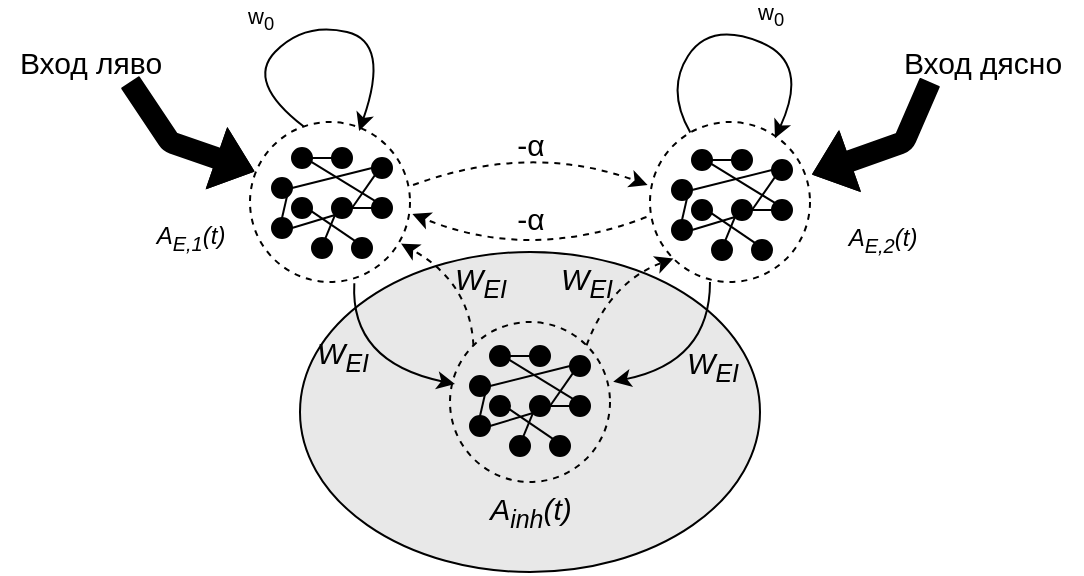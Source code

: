 <mxfile version="20.8.20" type="device"><diagram name="Страница-1" id="ELsdYjAkUayEBN9UQu6-"><mxGraphModel dx="955" dy="527" grid="1" gridSize="10" guides="1" tooltips="1" connect="1" arrows="1" fold="1" page="1" pageScale="1" pageWidth="827" pageHeight="1169" math="0" shadow="0"><root><mxCell id="0"/><mxCell id="1" parent="0"/><mxCell id="ou_kYOlBzkMu3IN2kjAC-94" value="" style="ellipse;whiteSpace=wrap;html=1;labelBackgroundColor=none;fontSize=15;fillColor=#E8E8E8;" vertex="1" parent="1"><mxGeometry x="215" y="245" width="230" height="160" as="geometry"/></mxCell><mxCell id="ou_kYOlBzkMu3IN2kjAC-1" value="" style="ellipse;whiteSpace=wrap;html=1;aspect=fixed;dashed=1;" vertex="1" parent="1"><mxGeometry x="190" y="180" width="80" height="80" as="geometry"/></mxCell><mxCell id="ou_kYOlBzkMu3IN2kjAC-2" value="" style="ellipse;whiteSpace=wrap;html=1;aspect=fixed;dashed=1;" vertex="1" parent="1"><mxGeometry x="390" y="180" width="80" height="80" as="geometry"/></mxCell><mxCell id="ou_kYOlBzkMu3IN2kjAC-3" value="" style="ellipse;whiteSpace=wrap;html=1;aspect=fixed;dashed=1;fillColor=none;" vertex="1" parent="1"><mxGeometry x="290" y="280" width="80" height="80" as="geometry"/></mxCell><mxCell id="ou_kYOlBzkMu3IN2kjAC-26" value="" style="group" vertex="1" connectable="0" parent="1"><mxGeometry x="401" y="194" width="60" height="55" as="geometry"/></mxCell><mxCell id="ou_kYOlBzkMu3IN2kjAC-5" value="" style="ellipse;whiteSpace=wrap;html=1;aspect=fixed;fillColor=#000000;" vertex="1" parent="ou_kYOlBzkMu3IN2kjAC-26"><mxGeometry x="10" width="10" height="10" as="geometry"/></mxCell><mxCell id="ou_kYOlBzkMu3IN2kjAC-6" value="" style="ellipse;whiteSpace=wrap;html=1;aspect=fixed;fillColor=#000000;" vertex="1" parent="ou_kYOlBzkMu3IN2kjAC-26"><mxGeometry y="15" width="10" height="10" as="geometry"/></mxCell><mxCell id="ou_kYOlBzkMu3IN2kjAC-7" value="" style="ellipse;whiteSpace=wrap;html=1;aspect=fixed;fillColor=#000000;" vertex="1" parent="ou_kYOlBzkMu3IN2kjAC-26"><mxGeometry x="30" width="10" height="10" as="geometry"/></mxCell><mxCell id="ou_kYOlBzkMu3IN2kjAC-8" value="" style="ellipse;whiteSpace=wrap;html=1;aspect=fixed;fillColor=#000000;" vertex="1" parent="ou_kYOlBzkMu3IN2kjAC-26"><mxGeometry y="35" width="10" height="10" as="geometry"/></mxCell><mxCell id="ou_kYOlBzkMu3IN2kjAC-10" value="" style="ellipse;whiteSpace=wrap;html=1;aspect=fixed;fillColor=#000000;" vertex="1" parent="ou_kYOlBzkMu3IN2kjAC-26"><mxGeometry x="10" y="25" width="10" height="10" as="geometry"/></mxCell><mxCell id="ou_kYOlBzkMu3IN2kjAC-11" value="" style="ellipse;whiteSpace=wrap;html=1;aspect=fixed;fillColor=#000000;" vertex="1" parent="ou_kYOlBzkMu3IN2kjAC-26"><mxGeometry x="20" y="45" width="10" height="10" as="geometry"/></mxCell><mxCell id="ou_kYOlBzkMu3IN2kjAC-12" value="" style="ellipse;whiteSpace=wrap;html=1;aspect=fixed;fillColor=#000000;" vertex="1" parent="ou_kYOlBzkMu3IN2kjAC-26"><mxGeometry x="50" y="25" width="10" height="10" as="geometry"/></mxCell><mxCell id="ou_kYOlBzkMu3IN2kjAC-13" value="" style="ellipse;whiteSpace=wrap;html=1;aspect=fixed;fillColor=#000000;" vertex="1" parent="ou_kYOlBzkMu3IN2kjAC-26"><mxGeometry x="40" y="45" width="10" height="10" as="geometry"/></mxCell><mxCell id="ou_kYOlBzkMu3IN2kjAC-14" value="" style="ellipse;whiteSpace=wrap;html=1;aspect=fixed;fillColor=#000000;" vertex="1" parent="ou_kYOlBzkMu3IN2kjAC-26"><mxGeometry x="50" y="5" width="10" height="10" as="geometry"/></mxCell><mxCell id="ou_kYOlBzkMu3IN2kjAC-15" value="" style="endArrow=none;html=1;rounded=0;exitX=1;exitY=0.5;exitDx=0;exitDy=0;entryX=0;entryY=0.5;entryDx=0;entryDy=0;" edge="1" parent="ou_kYOlBzkMu3IN2kjAC-26" source="ou_kYOlBzkMu3IN2kjAC-6" target="ou_kYOlBzkMu3IN2kjAC-14"><mxGeometry width="50" height="50" relative="1" as="geometry"><mxPoint x="10" y="65" as="sourcePoint"/><mxPoint x="60" y="15" as="targetPoint"/></mxGeometry></mxCell><mxCell id="ou_kYOlBzkMu3IN2kjAC-17" value="" style="endArrow=none;html=1;rounded=0;exitX=1;exitY=0.5;exitDx=0;exitDy=0;entryX=0;entryY=1;entryDx=0;entryDy=0;startArrow=none;" edge="1" parent="ou_kYOlBzkMu3IN2kjAC-26" source="ou_kYOlBzkMu3IN2kjAC-9" target="ou_kYOlBzkMu3IN2kjAC-14"><mxGeometry width="50" height="50" relative="1" as="geometry"><mxPoint x="10" y="65" as="sourcePoint"/><mxPoint x="60" y="15" as="targetPoint"/></mxGeometry></mxCell><mxCell id="ou_kYOlBzkMu3IN2kjAC-19" value="" style="endArrow=none;html=1;rounded=0;entryX=0.891;entryY=0.606;entryDx=0;entryDy=0;entryPerimeter=0;exitX=0;exitY=0;exitDx=0;exitDy=0;" edge="1" parent="ou_kYOlBzkMu3IN2kjAC-26" source="ou_kYOlBzkMu3IN2kjAC-13" target="ou_kYOlBzkMu3IN2kjAC-10"><mxGeometry width="50" height="50" relative="1" as="geometry"><mxPoint x="10" y="55" as="sourcePoint"/><mxPoint x="60" y="5" as="targetPoint"/></mxGeometry></mxCell><mxCell id="ou_kYOlBzkMu3IN2kjAC-20" value="" style="endArrow=none;html=1;rounded=0;entryX=0.75;entryY=0.915;entryDx=0;entryDy=0;entryPerimeter=0;exitX=0.5;exitY=0;exitDx=0;exitDy=0;" edge="1" parent="ou_kYOlBzkMu3IN2kjAC-26" source="ou_kYOlBzkMu3IN2kjAC-8" target="ou_kYOlBzkMu3IN2kjAC-6"><mxGeometry width="50" height="50" relative="1" as="geometry"><mxPoint x="10" y="55" as="sourcePoint"/><mxPoint x="60" y="5" as="targetPoint"/></mxGeometry></mxCell><mxCell id="ou_kYOlBzkMu3IN2kjAC-21" value="" style="endArrow=none;html=1;rounded=0;entryX=0.946;entryY=0.685;entryDx=0;entryDy=0;entryPerimeter=0;exitX=0;exitY=0;exitDx=0;exitDy=0;" edge="1" parent="ou_kYOlBzkMu3IN2kjAC-26" source="ou_kYOlBzkMu3IN2kjAC-12" target="ou_kYOlBzkMu3IN2kjAC-5"><mxGeometry width="50" height="50" relative="1" as="geometry"><mxPoint x="10" y="55" as="sourcePoint"/><mxPoint x="60" y="5" as="targetPoint"/></mxGeometry></mxCell><mxCell id="ou_kYOlBzkMu3IN2kjAC-22" value="" style="endArrow=none;html=1;rounded=0;entryX=0;entryY=0.5;entryDx=0;entryDy=0;exitX=1;exitY=0.5;exitDx=0;exitDy=0;" edge="1" parent="ou_kYOlBzkMu3IN2kjAC-26" source="ou_kYOlBzkMu3IN2kjAC-5" target="ou_kYOlBzkMu3IN2kjAC-7"><mxGeometry width="50" height="50" relative="1" as="geometry"><mxPoint x="10" y="55" as="sourcePoint"/><mxPoint x="60" y="5" as="targetPoint"/></mxGeometry></mxCell><mxCell id="ou_kYOlBzkMu3IN2kjAC-23" value="" style="endArrow=none;html=1;rounded=0;entryX=0;entryY=1;entryDx=0;entryDy=0;exitX=0.616;exitY=0.144;exitDx=0;exitDy=0;exitPerimeter=0;" edge="1" parent="ou_kYOlBzkMu3IN2kjAC-26" source="ou_kYOlBzkMu3IN2kjAC-11" target="ou_kYOlBzkMu3IN2kjAC-9"><mxGeometry width="50" height="50" relative="1" as="geometry"><mxPoint x="10" y="55" as="sourcePoint"/><mxPoint x="60" y="5" as="targetPoint"/></mxGeometry></mxCell><mxCell id="ou_kYOlBzkMu3IN2kjAC-24" value="" style="endArrow=none;html=1;rounded=0;entryX=0;entryY=0.5;entryDx=0;entryDy=0;exitX=1;exitY=0.5;exitDx=0;exitDy=0;" edge="1" parent="ou_kYOlBzkMu3IN2kjAC-26" source="ou_kYOlBzkMu3IN2kjAC-9" target="ou_kYOlBzkMu3IN2kjAC-12"><mxGeometry width="50" height="50" relative="1" as="geometry"><mxPoint x="10" y="55" as="sourcePoint"/><mxPoint x="60" y="5" as="targetPoint"/></mxGeometry></mxCell><mxCell id="ou_kYOlBzkMu3IN2kjAC-25" value="" style="endArrow=none;html=1;rounded=0;exitX=1;exitY=0.5;exitDx=0;exitDy=0;entryX=0;entryY=1;entryDx=0;entryDy=0;" edge="1" parent="ou_kYOlBzkMu3IN2kjAC-26" source="ou_kYOlBzkMu3IN2kjAC-8" target="ou_kYOlBzkMu3IN2kjAC-9"><mxGeometry width="50" height="50" relative="1" as="geometry"><mxPoint x="10" y="40" as="sourcePoint"/><mxPoint x="51" y="14" as="targetPoint"/></mxGeometry></mxCell><mxCell id="ou_kYOlBzkMu3IN2kjAC-9" value="" style="ellipse;whiteSpace=wrap;html=1;aspect=fixed;fillColor=#000000;" vertex="1" parent="ou_kYOlBzkMu3IN2kjAC-26"><mxGeometry x="30" y="25" width="10" height="10" as="geometry"/></mxCell><mxCell id="ou_kYOlBzkMu3IN2kjAC-28" value="" style="group" vertex="1" connectable="0" parent="1"><mxGeometry x="300" y="292" width="60" height="55" as="geometry"/></mxCell><mxCell id="ou_kYOlBzkMu3IN2kjAC-29" value="" style="ellipse;whiteSpace=wrap;html=1;aspect=fixed;fillColor=#000000;" vertex="1" parent="ou_kYOlBzkMu3IN2kjAC-28"><mxGeometry x="10" width="10" height="10" as="geometry"/></mxCell><mxCell id="ou_kYOlBzkMu3IN2kjAC-30" value="" style="ellipse;whiteSpace=wrap;html=1;aspect=fixed;fillColor=#000000;" vertex="1" parent="ou_kYOlBzkMu3IN2kjAC-28"><mxGeometry y="15" width="10" height="10" as="geometry"/></mxCell><mxCell id="ou_kYOlBzkMu3IN2kjAC-31" value="" style="ellipse;whiteSpace=wrap;html=1;aspect=fixed;fillColor=#000000;" vertex="1" parent="ou_kYOlBzkMu3IN2kjAC-28"><mxGeometry x="30" width="10" height="10" as="geometry"/></mxCell><mxCell id="ou_kYOlBzkMu3IN2kjAC-32" value="" style="ellipse;whiteSpace=wrap;html=1;aspect=fixed;fillColor=#000000;" vertex="1" parent="ou_kYOlBzkMu3IN2kjAC-28"><mxGeometry y="35" width="10" height="10" as="geometry"/></mxCell><mxCell id="ou_kYOlBzkMu3IN2kjAC-33" value="" style="ellipse;whiteSpace=wrap;html=1;aspect=fixed;fillColor=#000000;" vertex="1" parent="ou_kYOlBzkMu3IN2kjAC-28"><mxGeometry x="10" y="25" width="10" height="10" as="geometry"/></mxCell><mxCell id="ou_kYOlBzkMu3IN2kjAC-34" value="" style="ellipse;whiteSpace=wrap;html=1;aspect=fixed;fillColor=#000000;" vertex="1" parent="ou_kYOlBzkMu3IN2kjAC-28"><mxGeometry x="20" y="45" width="10" height="10" as="geometry"/></mxCell><mxCell id="ou_kYOlBzkMu3IN2kjAC-35" value="" style="ellipse;whiteSpace=wrap;html=1;aspect=fixed;fillColor=#000000;" vertex="1" parent="ou_kYOlBzkMu3IN2kjAC-28"><mxGeometry x="50" y="25" width="10" height="10" as="geometry"/></mxCell><mxCell id="ou_kYOlBzkMu3IN2kjAC-36" value="" style="ellipse;whiteSpace=wrap;html=1;aspect=fixed;fillColor=#000000;" vertex="1" parent="ou_kYOlBzkMu3IN2kjAC-28"><mxGeometry x="40" y="45" width="10" height="10" as="geometry"/></mxCell><mxCell id="ou_kYOlBzkMu3IN2kjAC-37" value="" style="ellipse;whiteSpace=wrap;html=1;aspect=fixed;fillColor=#000000;" vertex="1" parent="ou_kYOlBzkMu3IN2kjAC-28"><mxGeometry x="50" y="5" width="10" height="10" as="geometry"/></mxCell><mxCell id="ou_kYOlBzkMu3IN2kjAC-38" value="" style="endArrow=none;html=1;rounded=0;exitX=1;exitY=0.5;exitDx=0;exitDy=0;entryX=0;entryY=0.5;entryDx=0;entryDy=0;" edge="1" parent="ou_kYOlBzkMu3IN2kjAC-28" source="ou_kYOlBzkMu3IN2kjAC-30" target="ou_kYOlBzkMu3IN2kjAC-37"><mxGeometry width="50" height="50" relative="1" as="geometry"><mxPoint x="10" y="65" as="sourcePoint"/><mxPoint x="60" y="15" as="targetPoint"/></mxGeometry></mxCell><mxCell id="ou_kYOlBzkMu3IN2kjAC-39" value="" style="endArrow=none;html=1;rounded=0;exitX=1;exitY=0.5;exitDx=0;exitDy=0;entryX=0;entryY=1;entryDx=0;entryDy=0;startArrow=none;" edge="1" parent="ou_kYOlBzkMu3IN2kjAC-28" source="ou_kYOlBzkMu3IN2kjAC-47" target="ou_kYOlBzkMu3IN2kjAC-37"><mxGeometry width="50" height="50" relative="1" as="geometry"><mxPoint x="10" y="65" as="sourcePoint"/><mxPoint x="60" y="15" as="targetPoint"/></mxGeometry></mxCell><mxCell id="ou_kYOlBzkMu3IN2kjAC-40" value="" style="endArrow=none;html=1;rounded=0;entryX=0.891;entryY=0.606;entryDx=0;entryDy=0;entryPerimeter=0;exitX=0;exitY=0;exitDx=0;exitDy=0;" edge="1" parent="ou_kYOlBzkMu3IN2kjAC-28" source="ou_kYOlBzkMu3IN2kjAC-36" target="ou_kYOlBzkMu3IN2kjAC-33"><mxGeometry width="50" height="50" relative="1" as="geometry"><mxPoint x="10" y="55" as="sourcePoint"/><mxPoint x="60" y="5" as="targetPoint"/></mxGeometry></mxCell><mxCell id="ou_kYOlBzkMu3IN2kjAC-41" value="" style="endArrow=none;html=1;rounded=0;entryX=0.75;entryY=0.915;entryDx=0;entryDy=0;entryPerimeter=0;exitX=0.5;exitY=0;exitDx=0;exitDy=0;" edge="1" parent="ou_kYOlBzkMu3IN2kjAC-28" source="ou_kYOlBzkMu3IN2kjAC-32" target="ou_kYOlBzkMu3IN2kjAC-30"><mxGeometry width="50" height="50" relative="1" as="geometry"><mxPoint x="10" y="55" as="sourcePoint"/><mxPoint x="60" y="5" as="targetPoint"/></mxGeometry></mxCell><mxCell id="ou_kYOlBzkMu3IN2kjAC-42" value="" style="endArrow=none;html=1;rounded=0;entryX=0.946;entryY=0.685;entryDx=0;entryDy=0;entryPerimeter=0;exitX=0;exitY=0;exitDx=0;exitDy=0;" edge="1" parent="ou_kYOlBzkMu3IN2kjAC-28" source="ou_kYOlBzkMu3IN2kjAC-35" target="ou_kYOlBzkMu3IN2kjAC-29"><mxGeometry width="50" height="50" relative="1" as="geometry"><mxPoint x="10" y="55" as="sourcePoint"/><mxPoint x="60" y="5" as="targetPoint"/></mxGeometry></mxCell><mxCell id="ou_kYOlBzkMu3IN2kjAC-43" value="" style="endArrow=none;html=1;rounded=0;entryX=0;entryY=0.5;entryDx=0;entryDy=0;exitX=1;exitY=0.5;exitDx=0;exitDy=0;" edge="1" parent="ou_kYOlBzkMu3IN2kjAC-28" source="ou_kYOlBzkMu3IN2kjAC-29" target="ou_kYOlBzkMu3IN2kjAC-31"><mxGeometry width="50" height="50" relative="1" as="geometry"><mxPoint x="10" y="55" as="sourcePoint"/><mxPoint x="60" y="5" as="targetPoint"/></mxGeometry></mxCell><mxCell id="ou_kYOlBzkMu3IN2kjAC-44" value="" style="endArrow=none;html=1;rounded=0;entryX=0;entryY=1;entryDx=0;entryDy=0;exitX=0.616;exitY=0.144;exitDx=0;exitDy=0;exitPerimeter=0;" edge="1" parent="ou_kYOlBzkMu3IN2kjAC-28" source="ou_kYOlBzkMu3IN2kjAC-34" target="ou_kYOlBzkMu3IN2kjAC-47"><mxGeometry width="50" height="50" relative="1" as="geometry"><mxPoint x="10" y="55" as="sourcePoint"/><mxPoint x="60" y="5" as="targetPoint"/></mxGeometry></mxCell><mxCell id="ou_kYOlBzkMu3IN2kjAC-45" value="" style="endArrow=none;html=1;rounded=0;entryX=0;entryY=0.5;entryDx=0;entryDy=0;exitX=1;exitY=0.5;exitDx=0;exitDy=0;" edge="1" parent="ou_kYOlBzkMu3IN2kjAC-28" source="ou_kYOlBzkMu3IN2kjAC-47" target="ou_kYOlBzkMu3IN2kjAC-35"><mxGeometry width="50" height="50" relative="1" as="geometry"><mxPoint x="10" y="55" as="sourcePoint"/><mxPoint x="60" y="5" as="targetPoint"/></mxGeometry></mxCell><mxCell id="ou_kYOlBzkMu3IN2kjAC-46" value="" style="endArrow=none;html=1;rounded=0;exitX=1;exitY=0.5;exitDx=0;exitDy=0;entryX=0;entryY=1;entryDx=0;entryDy=0;" edge="1" parent="ou_kYOlBzkMu3IN2kjAC-28" source="ou_kYOlBzkMu3IN2kjAC-32" target="ou_kYOlBzkMu3IN2kjAC-47"><mxGeometry width="50" height="50" relative="1" as="geometry"><mxPoint x="10" y="40" as="sourcePoint"/><mxPoint x="51" y="14" as="targetPoint"/></mxGeometry></mxCell><mxCell id="ou_kYOlBzkMu3IN2kjAC-47" value="" style="ellipse;whiteSpace=wrap;html=1;aspect=fixed;fillColor=#000000;" vertex="1" parent="ou_kYOlBzkMu3IN2kjAC-28"><mxGeometry x="30" y="25" width="10" height="10" as="geometry"/></mxCell><mxCell id="ou_kYOlBzkMu3IN2kjAC-48" value="" style="group" vertex="1" connectable="0" parent="1"><mxGeometry x="201" y="193" width="60" height="55" as="geometry"/></mxCell><mxCell id="ou_kYOlBzkMu3IN2kjAC-49" value="" style="ellipse;whiteSpace=wrap;html=1;aspect=fixed;fillColor=#000000;" vertex="1" parent="ou_kYOlBzkMu3IN2kjAC-48"><mxGeometry x="10" width="10" height="10" as="geometry"/></mxCell><mxCell id="ou_kYOlBzkMu3IN2kjAC-50" value="" style="ellipse;whiteSpace=wrap;html=1;aspect=fixed;fillColor=#000000;" vertex="1" parent="ou_kYOlBzkMu3IN2kjAC-48"><mxGeometry y="15" width="10" height="10" as="geometry"/></mxCell><mxCell id="ou_kYOlBzkMu3IN2kjAC-51" value="" style="ellipse;whiteSpace=wrap;html=1;aspect=fixed;fillColor=#000000;" vertex="1" parent="ou_kYOlBzkMu3IN2kjAC-48"><mxGeometry x="30" width="10" height="10" as="geometry"/></mxCell><mxCell id="ou_kYOlBzkMu3IN2kjAC-52" value="" style="ellipse;whiteSpace=wrap;html=1;aspect=fixed;fillColor=#000000;" vertex="1" parent="ou_kYOlBzkMu3IN2kjAC-48"><mxGeometry y="35" width="10" height="10" as="geometry"/></mxCell><mxCell id="ou_kYOlBzkMu3IN2kjAC-53" value="" style="ellipse;whiteSpace=wrap;html=1;aspect=fixed;fillColor=#000000;" vertex="1" parent="ou_kYOlBzkMu3IN2kjAC-48"><mxGeometry x="10" y="25" width="10" height="10" as="geometry"/></mxCell><mxCell id="ou_kYOlBzkMu3IN2kjAC-54" value="" style="ellipse;whiteSpace=wrap;html=1;aspect=fixed;fillColor=#000000;" vertex="1" parent="ou_kYOlBzkMu3IN2kjAC-48"><mxGeometry x="20" y="45" width="10" height="10" as="geometry"/></mxCell><mxCell id="ou_kYOlBzkMu3IN2kjAC-55" value="" style="ellipse;whiteSpace=wrap;html=1;aspect=fixed;fillColor=#000000;" vertex="1" parent="ou_kYOlBzkMu3IN2kjAC-48"><mxGeometry x="50" y="25" width="10" height="10" as="geometry"/></mxCell><mxCell id="ou_kYOlBzkMu3IN2kjAC-56" value="" style="ellipse;whiteSpace=wrap;html=1;aspect=fixed;fillColor=#000000;" vertex="1" parent="ou_kYOlBzkMu3IN2kjAC-48"><mxGeometry x="40" y="45" width="10" height="10" as="geometry"/></mxCell><mxCell id="ou_kYOlBzkMu3IN2kjAC-57" value="" style="ellipse;whiteSpace=wrap;html=1;aspect=fixed;fillColor=#000000;" vertex="1" parent="ou_kYOlBzkMu3IN2kjAC-48"><mxGeometry x="50" y="5" width="10" height="10" as="geometry"/></mxCell><mxCell id="ou_kYOlBzkMu3IN2kjAC-58" value="" style="endArrow=none;html=1;rounded=0;exitX=1;exitY=0.5;exitDx=0;exitDy=0;entryX=0;entryY=0.5;entryDx=0;entryDy=0;" edge="1" parent="ou_kYOlBzkMu3IN2kjAC-48" source="ou_kYOlBzkMu3IN2kjAC-50" target="ou_kYOlBzkMu3IN2kjAC-57"><mxGeometry width="50" height="50" relative="1" as="geometry"><mxPoint x="10" y="65" as="sourcePoint"/><mxPoint x="60" y="15" as="targetPoint"/></mxGeometry></mxCell><mxCell id="ou_kYOlBzkMu3IN2kjAC-59" value="" style="endArrow=none;html=1;rounded=0;exitX=1;exitY=0.5;exitDx=0;exitDy=0;entryX=0;entryY=1;entryDx=0;entryDy=0;startArrow=none;" edge="1" parent="ou_kYOlBzkMu3IN2kjAC-48" source="ou_kYOlBzkMu3IN2kjAC-67" target="ou_kYOlBzkMu3IN2kjAC-57"><mxGeometry width="50" height="50" relative="1" as="geometry"><mxPoint x="10" y="65" as="sourcePoint"/><mxPoint x="60" y="15" as="targetPoint"/></mxGeometry></mxCell><mxCell id="ou_kYOlBzkMu3IN2kjAC-60" value="" style="endArrow=none;html=1;rounded=0;entryX=0.891;entryY=0.606;entryDx=0;entryDy=0;entryPerimeter=0;exitX=0;exitY=0;exitDx=0;exitDy=0;" edge="1" parent="ou_kYOlBzkMu3IN2kjAC-48" source="ou_kYOlBzkMu3IN2kjAC-56" target="ou_kYOlBzkMu3IN2kjAC-53"><mxGeometry width="50" height="50" relative="1" as="geometry"><mxPoint x="10" y="55" as="sourcePoint"/><mxPoint x="60" y="5" as="targetPoint"/></mxGeometry></mxCell><mxCell id="ou_kYOlBzkMu3IN2kjAC-61" value="" style="endArrow=none;html=1;rounded=0;entryX=0.75;entryY=0.915;entryDx=0;entryDy=0;entryPerimeter=0;exitX=0.5;exitY=0;exitDx=0;exitDy=0;" edge="1" parent="ou_kYOlBzkMu3IN2kjAC-48" source="ou_kYOlBzkMu3IN2kjAC-52" target="ou_kYOlBzkMu3IN2kjAC-50"><mxGeometry width="50" height="50" relative="1" as="geometry"><mxPoint x="10" y="55" as="sourcePoint"/><mxPoint x="60" y="5" as="targetPoint"/></mxGeometry></mxCell><mxCell id="ou_kYOlBzkMu3IN2kjAC-62" value="" style="endArrow=none;html=1;rounded=0;entryX=0.946;entryY=0.685;entryDx=0;entryDy=0;entryPerimeter=0;exitX=0;exitY=0;exitDx=0;exitDy=0;" edge="1" parent="ou_kYOlBzkMu3IN2kjAC-48" source="ou_kYOlBzkMu3IN2kjAC-55" target="ou_kYOlBzkMu3IN2kjAC-49"><mxGeometry width="50" height="50" relative="1" as="geometry"><mxPoint x="10" y="55" as="sourcePoint"/><mxPoint x="60" y="5" as="targetPoint"/></mxGeometry></mxCell><mxCell id="ou_kYOlBzkMu3IN2kjAC-63" value="" style="endArrow=none;html=1;rounded=0;entryX=0;entryY=0.5;entryDx=0;entryDy=0;exitX=1;exitY=0.5;exitDx=0;exitDy=0;" edge="1" parent="ou_kYOlBzkMu3IN2kjAC-48" source="ou_kYOlBzkMu3IN2kjAC-49" target="ou_kYOlBzkMu3IN2kjAC-51"><mxGeometry width="50" height="50" relative="1" as="geometry"><mxPoint x="10" y="55" as="sourcePoint"/><mxPoint x="60" y="5" as="targetPoint"/></mxGeometry></mxCell><mxCell id="ou_kYOlBzkMu3IN2kjAC-64" value="" style="endArrow=none;html=1;rounded=0;entryX=0;entryY=1;entryDx=0;entryDy=0;exitX=0.616;exitY=0.144;exitDx=0;exitDy=0;exitPerimeter=0;" edge="1" parent="ou_kYOlBzkMu3IN2kjAC-48" source="ou_kYOlBzkMu3IN2kjAC-54" target="ou_kYOlBzkMu3IN2kjAC-67"><mxGeometry width="50" height="50" relative="1" as="geometry"><mxPoint x="10" y="55" as="sourcePoint"/><mxPoint x="60" y="5" as="targetPoint"/></mxGeometry></mxCell><mxCell id="ou_kYOlBzkMu3IN2kjAC-65" value="" style="endArrow=none;html=1;rounded=0;entryX=0;entryY=0.5;entryDx=0;entryDy=0;exitX=1;exitY=0.5;exitDx=0;exitDy=0;" edge="1" parent="ou_kYOlBzkMu3IN2kjAC-48" source="ou_kYOlBzkMu3IN2kjAC-67" target="ou_kYOlBzkMu3IN2kjAC-55"><mxGeometry width="50" height="50" relative="1" as="geometry"><mxPoint x="10" y="55" as="sourcePoint"/><mxPoint x="60" y="5" as="targetPoint"/></mxGeometry></mxCell><mxCell id="ou_kYOlBzkMu3IN2kjAC-66" value="" style="endArrow=none;html=1;rounded=0;exitX=1;exitY=0.5;exitDx=0;exitDy=0;entryX=0;entryY=1;entryDx=0;entryDy=0;" edge="1" parent="ou_kYOlBzkMu3IN2kjAC-48" source="ou_kYOlBzkMu3IN2kjAC-52" target="ou_kYOlBzkMu3IN2kjAC-67"><mxGeometry width="50" height="50" relative="1" as="geometry"><mxPoint x="10" y="40" as="sourcePoint"/><mxPoint x="51" y="14" as="targetPoint"/></mxGeometry></mxCell><mxCell id="ou_kYOlBzkMu3IN2kjAC-67" value="" style="ellipse;whiteSpace=wrap;html=1;aspect=fixed;fillColor=#000000;" vertex="1" parent="ou_kYOlBzkMu3IN2kjAC-48"><mxGeometry x="30" y="25" width="10" height="10" as="geometry"/></mxCell><mxCell id="ou_kYOlBzkMu3IN2kjAC-70" value="" style="endArrow=classic;html=1;rounded=0;curved=1;entryX=0.944;entryY=0.76;entryDx=0;entryDy=0;entryPerimeter=0;exitX=0;exitY=0;exitDx=0;exitDy=0;dashed=1;" edge="1" parent="1" source="ou_kYOlBzkMu3IN2kjAC-3" target="ou_kYOlBzkMu3IN2kjAC-1"><mxGeometry width="50" height="50" relative="1" as="geometry"><mxPoint x="330" y="360" as="sourcePoint"/><mxPoint x="380" y="310" as="targetPoint"/><Array as="points"><mxPoint x="300" y="260"/></Array></mxGeometry></mxCell><mxCell id="ou_kYOlBzkMu3IN2kjAC-89" value="&lt;i&gt;W&lt;sub&gt;EI&lt;/sub&gt;&lt;/i&gt;" style="edgeLabel;html=1;align=center;verticalAlign=middle;resizable=0;points=[];fontSize=15;labelBackgroundColor=none;" vertex="1" connectable="0" parent="ou_kYOlBzkMu3IN2kjAC-70"><mxGeometry x="0.059" y="4" relative="1" as="geometry"><mxPoint x="12" y="-1" as="offset"/></mxGeometry></mxCell><mxCell id="ou_kYOlBzkMu3IN2kjAC-72" value="" style="endArrow=classic;html=1;rounded=0;curved=1;exitX=0.652;exitY=1.008;exitDx=0;exitDy=0;exitPerimeter=0;entryX=0.031;entryY=0.388;entryDx=0;entryDy=0;entryPerimeter=0;" edge="1" parent="1" source="ou_kYOlBzkMu3IN2kjAC-1" target="ou_kYOlBzkMu3IN2kjAC-3"><mxGeometry width="50" height="50" relative="1" as="geometry"><mxPoint x="330" y="360" as="sourcePoint"/><mxPoint x="380" y="310" as="targetPoint"/><Array as="points"><mxPoint x="240" y="300"/></Array></mxGeometry></mxCell><mxCell id="ou_kYOlBzkMu3IN2kjAC-88" value="&lt;i&gt;W&lt;sub&gt;EI&lt;/sub&gt;&lt;/i&gt;" style="edgeLabel;html=1;align=center;verticalAlign=middle;resizable=0;points=[];fontSize=15;labelBackgroundColor=none;" vertex="1" connectable="0" parent="ou_kYOlBzkMu3IN2kjAC-72"><mxGeometry x="-0.365" y="9" relative="1" as="geometry"><mxPoint x="-14" y="6" as="offset"/></mxGeometry></mxCell><mxCell id="ou_kYOlBzkMu3IN2kjAC-73" value="" style="endArrow=classic;html=1;rounded=0;curved=1;entryX=1.02;entryY=0.373;entryDx=0;entryDy=0;entryPerimeter=0;" edge="1" parent="1" target="ou_kYOlBzkMu3IN2kjAC-3"><mxGeometry width="50" height="50" relative="1" as="geometry"><mxPoint x="420" y="260" as="sourcePoint"/><mxPoint x="380" y="310" as="targetPoint"/><Array as="points"><mxPoint x="420" y="300"/></Array></mxGeometry></mxCell><mxCell id="ou_kYOlBzkMu3IN2kjAC-90" value="&lt;i style=&quot;border-color: var(--border-color);&quot;&gt;W&lt;sub style=&quot;border-color: var(--border-color);&quot;&gt;EI&lt;/sub&gt;&lt;/i&gt;" style="edgeLabel;html=1;align=center;verticalAlign=middle;resizable=0;points=[];fontSize=15;labelBackgroundColor=none;" vertex="1" connectable="0" parent="ou_kYOlBzkMu3IN2kjAC-73"><mxGeometry x="0.074" y="-10" relative="1" as="geometry"><mxPoint x="11" y="10" as="offset"/></mxGeometry></mxCell><mxCell id="ou_kYOlBzkMu3IN2kjAC-74" value="" style="endArrow=classic;html=1;rounded=0;curved=1;exitX=1;exitY=0;exitDx=0;exitDy=0;entryX=0;entryY=1;entryDx=0;entryDy=0;dashed=1;" edge="1" parent="1" source="ou_kYOlBzkMu3IN2kjAC-3" target="ou_kYOlBzkMu3IN2kjAC-2"><mxGeometry width="50" height="50" relative="1" as="geometry"><mxPoint x="330" y="360" as="sourcePoint"/><mxPoint x="380" y="310" as="targetPoint"/><Array as="points"><mxPoint x="370" y="260"/></Array></mxGeometry></mxCell><mxCell id="ou_kYOlBzkMu3IN2kjAC-91" value="&lt;i style=&quot;border-color: var(--border-color);&quot;&gt;W&lt;sub style=&quot;border-color: var(--border-color);&quot;&gt;EI&lt;/sub&gt;&lt;/i&gt;" style="edgeLabel;html=1;align=center;verticalAlign=middle;resizable=0;points=[];fontSize=15;labelBackgroundColor=none;" vertex="1" connectable="0" parent="ou_kYOlBzkMu3IN2kjAC-74"><mxGeometry x="-0.289" y="-4" relative="1" as="geometry"><mxPoint x="-13" y="-11" as="offset"/></mxGeometry></mxCell><mxCell id="ou_kYOlBzkMu3IN2kjAC-75" value="" style="endArrow=classic;html=1;rounded=0;curved=1;exitX=0.359;exitY=0.027;exitDx=0;exitDy=0;entryX=0.707;entryY=0.056;entryDx=0;entryDy=0;entryPerimeter=0;exitPerimeter=0;" edge="1" parent="1"><mxGeometry width="50" height="50" relative="1" as="geometry"><mxPoint x="216.72" y="182.16" as="sourcePoint"/><mxPoint x="244.56" y="184.48" as="targetPoint"/><Array as="points"><mxPoint x="188" y="160"/><mxPoint x="217" y="130"/><mxPoint x="260" y="140"/></Array></mxGeometry></mxCell><mxCell id="ou_kYOlBzkMu3IN2kjAC-83" value="w&lt;sub&gt;0&lt;/sub&gt;" style="edgeLabel;html=1;align=center;verticalAlign=middle;resizable=0;points=[];labelBackgroundColor=none;" vertex="1" connectable="0" parent="ou_kYOlBzkMu3IN2kjAC-75"><mxGeometry x="0.006" relative="1" as="geometry"><mxPoint x="-29" y="-3" as="offset"/></mxGeometry></mxCell><mxCell id="ou_kYOlBzkMu3IN2kjAC-76" value="" style="endArrow=classic;html=1;rounded=0;curved=1;entryX=0.781;entryY=0.101;entryDx=0;entryDy=0;entryPerimeter=0;" edge="1" parent="1" source="ou_kYOlBzkMu3IN2kjAC-2" target="ou_kYOlBzkMu3IN2kjAC-2"><mxGeometry width="50" height="50" relative="1" as="geometry"><mxPoint x="425.76" y="184.24" as="sourcePoint"/><mxPoint x="464.88" y="184.48" as="targetPoint"/><Array as="points"><mxPoint x="398" y="164"/><mxPoint x="420" y="130"/><mxPoint x="470" y="150"/></Array></mxGeometry></mxCell><mxCell id="ou_kYOlBzkMu3IN2kjAC-84" value="w&lt;sub&gt;0&lt;/sub&gt;" style="edgeLabel;html=1;align=center;verticalAlign=middle;resizable=0;points=[];" vertex="1" connectable="0" parent="ou_kYOlBzkMu3IN2kjAC-76"><mxGeometry x="-0.033" y="-2" relative="1" as="geometry"><mxPoint x="19" y="-10" as="offset"/></mxGeometry></mxCell><mxCell id="ou_kYOlBzkMu3IN2kjAC-77" value="" style="endArrow=classic;html=1;rounded=0;curved=1;exitX=1.019;exitY=0.394;exitDx=0;exitDy=0;exitPerimeter=0;entryX=-0.015;entryY=0.394;entryDx=0;entryDy=0;entryPerimeter=0;dashed=1;" edge="1" parent="1" source="ou_kYOlBzkMu3IN2kjAC-1" target="ou_kYOlBzkMu3IN2kjAC-2"><mxGeometry width="50" height="50" relative="1" as="geometry"><mxPoint x="330" y="360" as="sourcePoint"/><mxPoint x="380" y="310" as="targetPoint"/><Array as="points"><mxPoint x="330" y="190"/></Array></mxGeometry></mxCell><mxCell id="ou_kYOlBzkMu3IN2kjAC-85" value="&lt;font style=&quot;font-size: 15px;&quot;&gt;-α&lt;/font&gt;" style="edgeLabel;html=1;align=center;verticalAlign=middle;resizable=0;points=[];labelBackgroundColor=none;" vertex="1" connectable="0" parent="ou_kYOlBzkMu3IN2kjAC-77"><mxGeometry x="0.087" y="-9" relative="1" as="geometry"><mxPoint x="-2" y="-10" as="offset"/></mxGeometry></mxCell><mxCell id="ou_kYOlBzkMu3IN2kjAC-78" value="" style="endArrow=classic;html=1;rounded=0;curved=1;exitX=-0.022;exitY=0.594;exitDx=0;exitDy=0;exitPerimeter=0;entryX=1.015;entryY=0.575;entryDx=0;entryDy=0;entryPerimeter=0;dashed=1;" edge="1" parent="1" source="ou_kYOlBzkMu3IN2kjAC-2" target="ou_kYOlBzkMu3IN2kjAC-1"><mxGeometry width="50" height="50" relative="1" as="geometry"><mxPoint x="330" y="360" as="sourcePoint"/><mxPoint x="380" y="310" as="targetPoint"/><Array as="points"><mxPoint x="330" y="250"/></Array></mxGeometry></mxCell><mxCell id="ou_kYOlBzkMu3IN2kjAC-86" value="-α" style="edgeLabel;html=1;align=center;verticalAlign=middle;resizable=0;points=[];fontSize=15;labelBackgroundColor=none;" vertex="1" connectable="0" parent="ou_kYOlBzkMu3IN2kjAC-78"><mxGeometry x="-0.098" y="-9" relative="1" as="geometry"><mxPoint x="-2" y="-12" as="offset"/></mxGeometry></mxCell><mxCell id="ou_kYOlBzkMu3IN2kjAC-79" value="" style="shape=flexArrow;endArrow=classic;html=1;rounded=1;curved=1;entryX=0.026;entryY=0.308;entryDx=0;entryDy=0;entryPerimeter=0;fillColor=#000000;" edge="1" parent="1" target="ou_kYOlBzkMu3IN2kjAC-1"><mxGeometry width="50" height="50" relative="1" as="geometry"><mxPoint x="130" y="160" as="sourcePoint"/><mxPoint x="380" y="310" as="targetPoint"/><Array as="points"><mxPoint x="150" y="190"/></Array></mxGeometry></mxCell><mxCell id="ou_kYOlBzkMu3IN2kjAC-80" value="" style="shape=flexArrow;endArrow=classic;html=1;rounded=1;curved=1;entryX=1.015;entryY=0.327;entryDx=0;entryDy=0;entryPerimeter=0;fillColor=#000000;" edge="1" parent="1" target="ou_kYOlBzkMu3IN2kjAC-2"><mxGeometry width="50" height="50" relative="1" as="geometry"><mxPoint x="530" y="160" as="sourcePoint"/><mxPoint x="559" y="215" as="targetPoint"/><Array as="points"><mxPoint x="517" y="190"/></Array></mxGeometry></mxCell><mxCell id="ou_kYOlBzkMu3IN2kjAC-81" value="&lt;i&gt;A&lt;sub&gt;E,1&lt;/sub&gt;(t)&lt;/i&gt;" style="text;html=1;align=center;verticalAlign=middle;resizable=0;points=[];autosize=1;strokeColor=none;fillColor=none;" vertex="1" parent="1"><mxGeometry x="130" y="223" width="60" height="30" as="geometry"/></mxCell><mxCell id="ou_kYOlBzkMu3IN2kjAC-82" value="&lt;i&gt;A&lt;sub&gt;E,2&lt;/sub&gt;(t)&lt;/i&gt;" style="text;html=1;align=center;verticalAlign=middle;resizable=0;points=[];autosize=1;strokeColor=none;fillColor=none;" vertex="1" parent="1"><mxGeometry x="476" y="224" width="60" height="30" as="geometry"/></mxCell><mxCell id="ou_kYOlBzkMu3IN2kjAC-87" value="&lt;i&gt;A&lt;sub&gt;inh&lt;/sub&gt;(t)&lt;/i&gt;" style="text;html=1;align=center;verticalAlign=middle;resizable=0;points=[];autosize=1;strokeColor=none;fillColor=none;fontSize=15;" vertex="1" parent="1"><mxGeometry x="300" y="360" width="60" height="30" as="geometry"/></mxCell><mxCell id="ou_kYOlBzkMu3IN2kjAC-92" value="Вход ляво" style="text;html=1;align=center;verticalAlign=middle;resizable=0;points=[];autosize=1;strokeColor=none;fillColor=none;fontSize=15;" vertex="1" parent="1"><mxGeometry x="65" y="135" width="90" height="30" as="geometry"/></mxCell><mxCell id="ou_kYOlBzkMu3IN2kjAC-93" value="Вход дясно" style="text;html=1;align=center;verticalAlign=middle;resizable=0;points=[];autosize=1;strokeColor=none;fillColor=none;fontSize=15;" vertex="1" parent="1"><mxGeometry x="506" y="135" width="100" height="30" as="geometry"/></mxCell></root></mxGraphModel></diagram></mxfile>